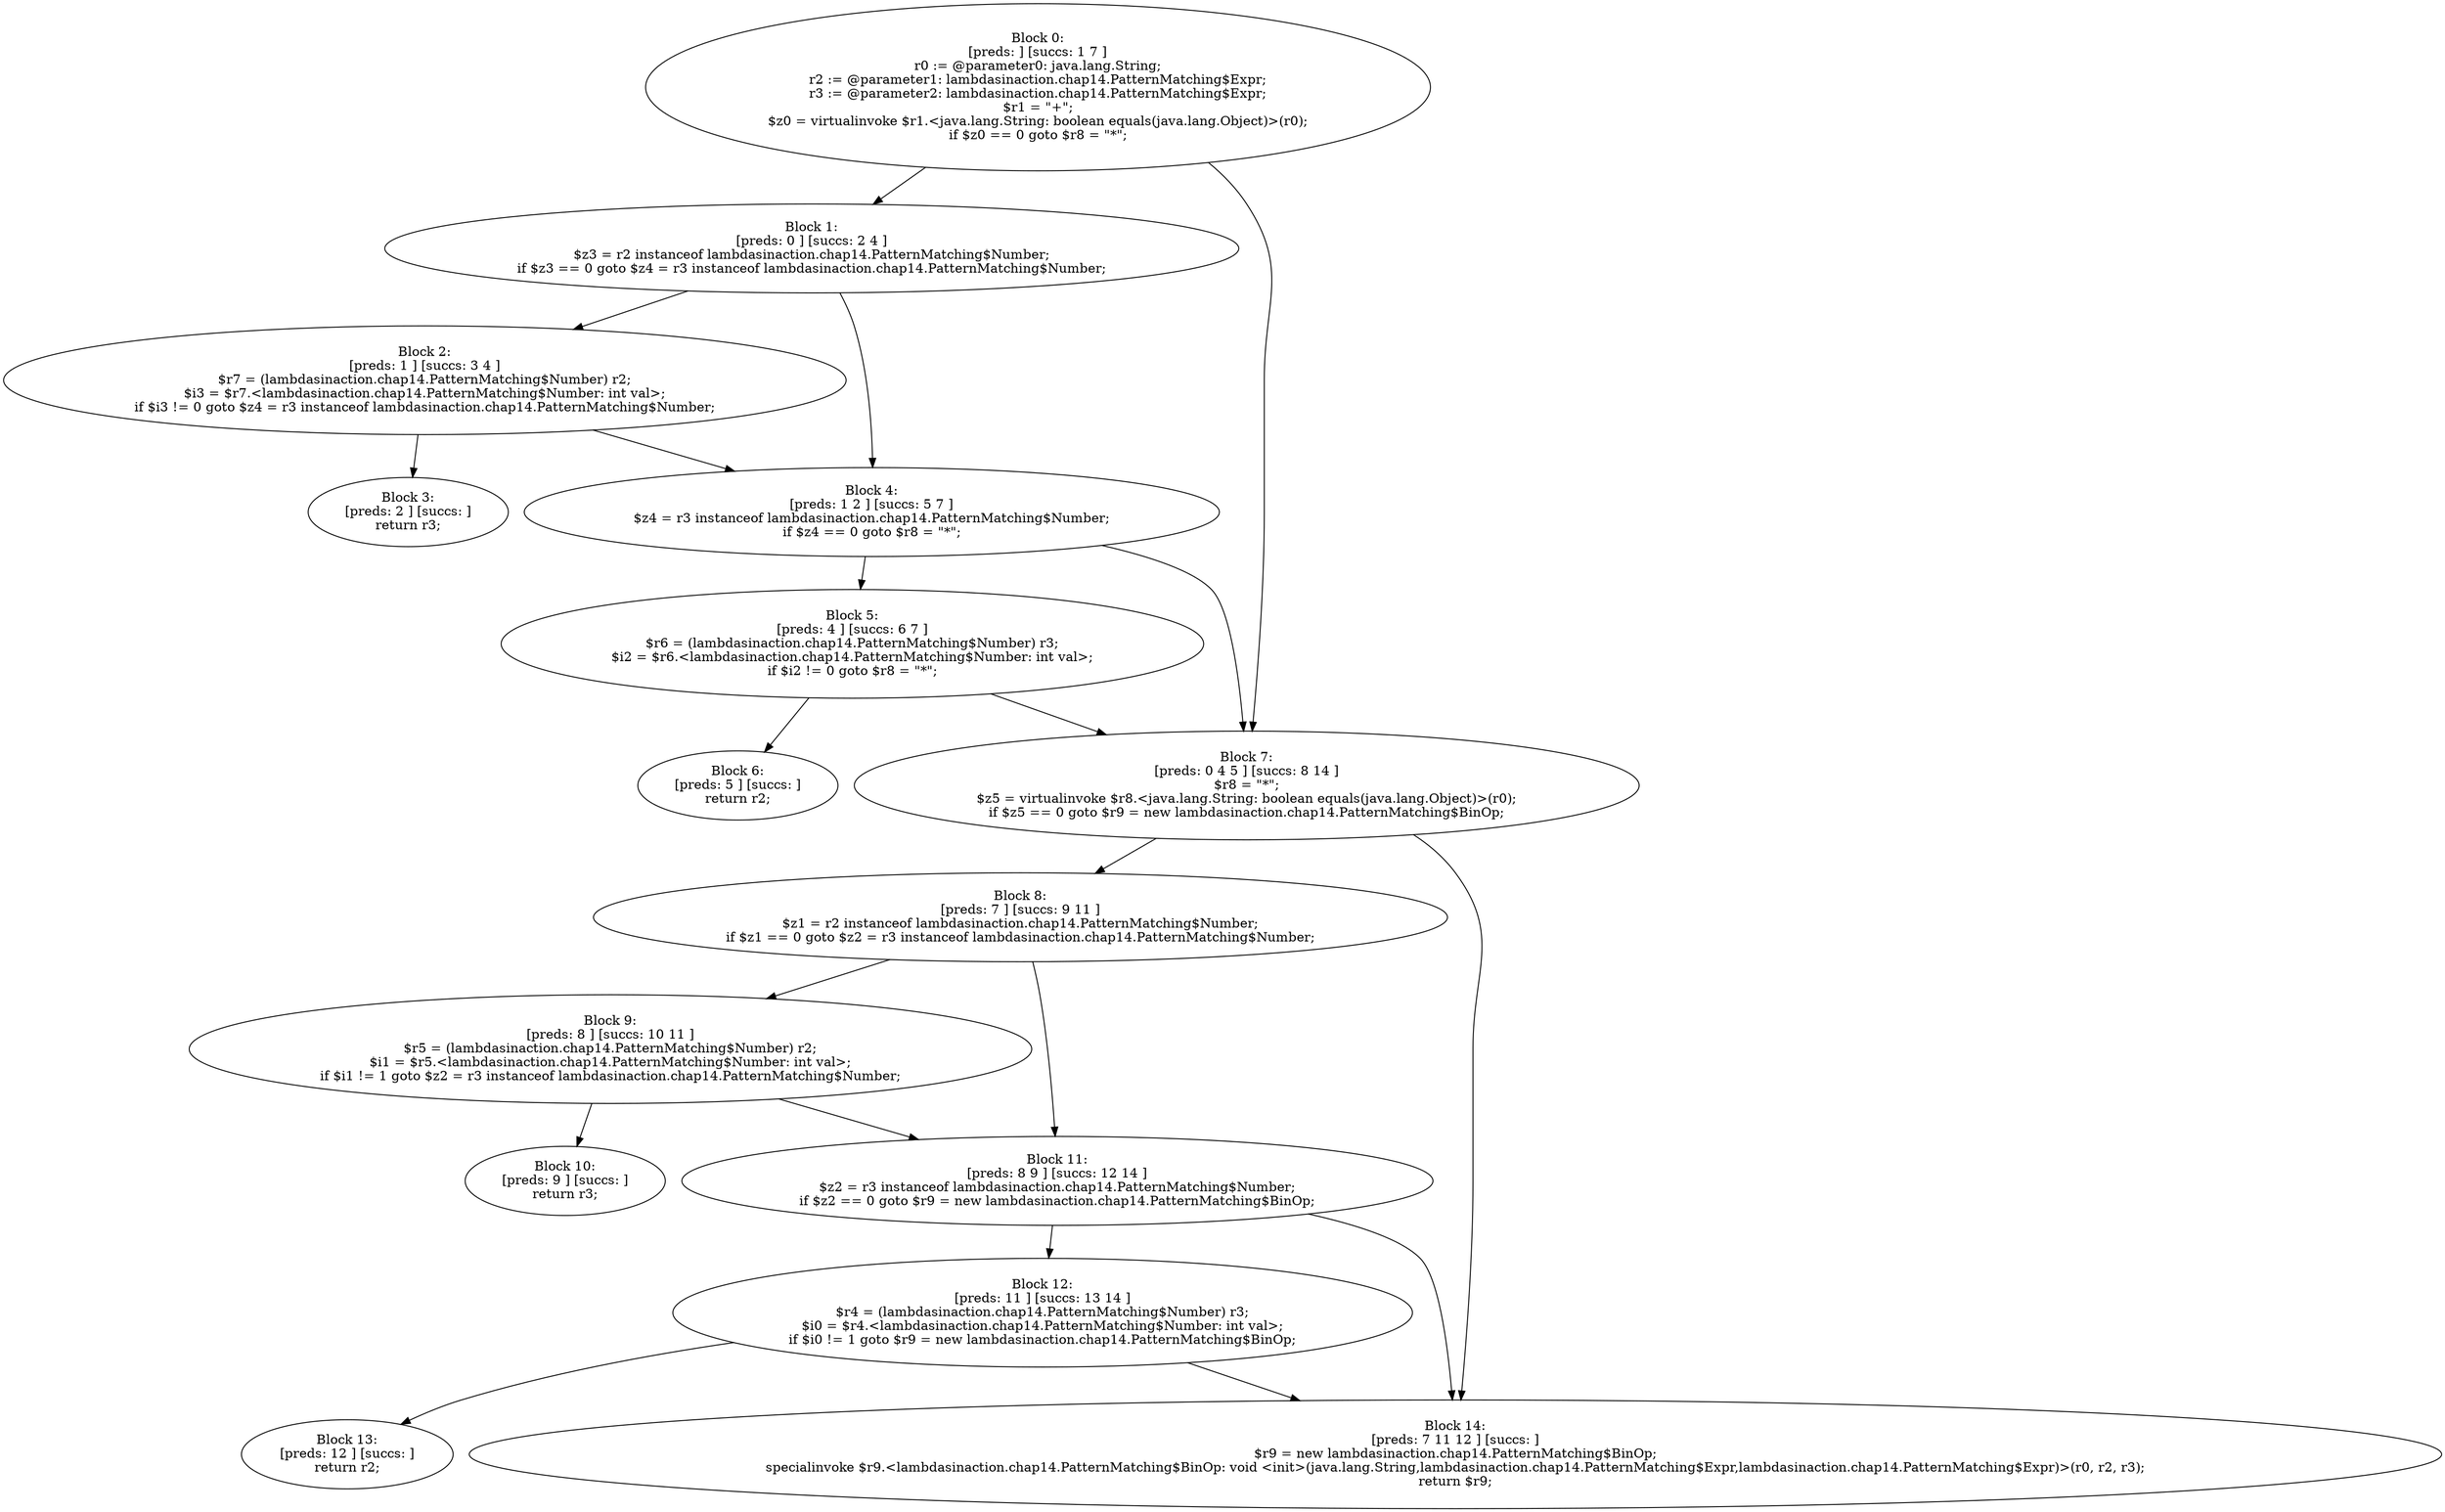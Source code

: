 digraph "unitGraph" {
    "Block 0:
[preds: ] [succs: 1 7 ]
r0 := @parameter0: java.lang.String;
r2 := @parameter1: lambdasinaction.chap14.PatternMatching$Expr;
r3 := @parameter2: lambdasinaction.chap14.PatternMatching$Expr;
$r1 = \"+\";
$z0 = virtualinvoke $r1.<java.lang.String: boolean equals(java.lang.Object)>(r0);
if $z0 == 0 goto $r8 = \"*\";
"
    "Block 1:
[preds: 0 ] [succs: 2 4 ]
$z3 = r2 instanceof lambdasinaction.chap14.PatternMatching$Number;
if $z3 == 0 goto $z4 = r3 instanceof lambdasinaction.chap14.PatternMatching$Number;
"
    "Block 2:
[preds: 1 ] [succs: 3 4 ]
$r7 = (lambdasinaction.chap14.PatternMatching$Number) r2;
$i3 = $r7.<lambdasinaction.chap14.PatternMatching$Number: int val>;
if $i3 != 0 goto $z4 = r3 instanceof lambdasinaction.chap14.PatternMatching$Number;
"
    "Block 3:
[preds: 2 ] [succs: ]
return r3;
"
    "Block 4:
[preds: 1 2 ] [succs: 5 7 ]
$z4 = r3 instanceof lambdasinaction.chap14.PatternMatching$Number;
if $z4 == 0 goto $r8 = \"*\";
"
    "Block 5:
[preds: 4 ] [succs: 6 7 ]
$r6 = (lambdasinaction.chap14.PatternMatching$Number) r3;
$i2 = $r6.<lambdasinaction.chap14.PatternMatching$Number: int val>;
if $i2 != 0 goto $r8 = \"*\";
"
    "Block 6:
[preds: 5 ] [succs: ]
return r2;
"
    "Block 7:
[preds: 0 4 5 ] [succs: 8 14 ]
$r8 = \"*\";
$z5 = virtualinvoke $r8.<java.lang.String: boolean equals(java.lang.Object)>(r0);
if $z5 == 0 goto $r9 = new lambdasinaction.chap14.PatternMatching$BinOp;
"
    "Block 8:
[preds: 7 ] [succs: 9 11 ]
$z1 = r2 instanceof lambdasinaction.chap14.PatternMatching$Number;
if $z1 == 0 goto $z2 = r3 instanceof lambdasinaction.chap14.PatternMatching$Number;
"
    "Block 9:
[preds: 8 ] [succs: 10 11 ]
$r5 = (lambdasinaction.chap14.PatternMatching$Number) r2;
$i1 = $r5.<lambdasinaction.chap14.PatternMatching$Number: int val>;
if $i1 != 1 goto $z2 = r3 instanceof lambdasinaction.chap14.PatternMatching$Number;
"
    "Block 10:
[preds: 9 ] [succs: ]
return r3;
"
    "Block 11:
[preds: 8 9 ] [succs: 12 14 ]
$z2 = r3 instanceof lambdasinaction.chap14.PatternMatching$Number;
if $z2 == 0 goto $r9 = new lambdasinaction.chap14.PatternMatching$BinOp;
"
    "Block 12:
[preds: 11 ] [succs: 13 14 ]
$r4 = (lambdasinaction.chap14.PatternMatching$Number) r3;
$i0 = $r4.<lambdasinaction.chap14.PatternMatching$Number: int val>;
if $i0 != 1 goto $r9 = new lambdasinaction.chap14.PatternMatching$BinOp;
"
    "Block 13:
[preds: 12 ] [succs: ]
return r2;
"
    "Block 14:
[preds: 7 11 12 ] [succs: ]
$r9 = new lambdasinaction.chap14.PatternMatching$BinOp;
specialinvoke $r9.<lambdasinaction.chap14.PatternMatching$BinOp: void <init>(java.lang.String,lambdasinaction.chap14.PatternMatching$Expr,lambdasinaction.chap14.PatternMatching$Expr)>(r0, r2, r3);
return $r9;
"
    "Block 0:
[preds: ] [succs: 1 7 ]
r0 := @parameter0: java.lang.String;
r2 := @parameter1: lambdasinaction.chap14.PatternMatching$Expr;
r3 := @parameter2: lambdasinaction.chap14.PatternMatching$Expr;
$r1 = \"+\";
$z0 = virtualinvoke $r1.<java.lang.String: boolean equals(java.lang.Object)>(r0);
if $z0 == 0 goto $r8 = \"*\";
"->"Block 1:
[preds: 0 ] [succs: 2 4 ]
$z3 = r2 instanceof lambdasinaction.chap14.PatternMatching$Number;
if $z3 == 0 goto $z4 = r3 instanceof lambdasinaction.chap14.PatternMatching$Number;
";
    "Block 0:
[preds: ] [succs: 1 7 ]
r0 := @parameter0: java.lang.String;
r2 := @parameter1: lambdasinaction.chap14.PatternMatching$Expr;
r3 := @parameter2: lambdasinaction.chap14.PatternMatching$Expr;
$r1 = \"+\";
$z0 = virtualinvoke $r1.<java.lang.String: boolean equals(java.lang.Object)>(r0);
if $z0 == 0 goto $r8 = \"*\";
"->"Block 7:
[preds: 0 4 5 ] [succs: 8 14 ]
$r8 = \"*\";
$z5 = virtualinvoke $r8.<java.lang.String: boolean equals(java.lang.Object)>(r0);
if $z5 == 0 goto $r9 = new lambdasinaction.chap14.PatternMatching$BinOp;
";
    "Block 1:
[preds: 0 ] [succs: 2 4 ]
$z3 = r2 instanceof lambdasinaction.chap14.PatternMatching$Number;
if $z3 == 0 goto $z4 = r3 instanceof lambdasinaction.chap14.PatternMatching$Number;
"->"Block 2:
[preds: 1 ] [succs: 3 4 ]
$r7 = (lambdasinaction.chap14.PatternMatching$Number) r2;
$i3 = $r7.<lambdasinaction.chap14.PatternMatching$Number: int val>;
if $i3 != 0 goto $z4 = r3 instanceof lambdasinaction.chap14.PatternMatching$Number;
";
    "Block 1:
[preds: 0 ] [succs: 2 4 ]
$z3 = r2 instanceof lambdasinaction.chap14.PatternMatching$Number;
if $z3 == 0 goto $z4 = r3 instanceof lambdasinaction.chap14.PatternMatching$Number;
"->"Block 4:
[preds: 1 2 ] [succs: 5 7 ]
$z4 = r3 instanceof lambdasinaction.chap14.PatternMatching$Number;
if $z4 == 0 goto $r8 = \"*\";
";
    "Block 2:
[preds: 1 ] [succs: 3 4 ]
$r7 = (lambdasinaction.chap14.PatternMatching$Number) r2;
$i3 = $r7.<lambdasinaction.chap14.PatternMatching$Number: int val>;
if $i3 != 0 goto $z4 = r3 instanceof lambdasinaction.chap14.PatternMatching$Number;
"->"Block 3:
[preds: 2 ] [succs: ]
return r3;
";
    "Block 2:
[preds: 1 ] [succs: 3 4 ]
$r7 = (lambdasinaction.chap14.PatternMatching$Number) r2;
$i3 = $r7.<lambdasinaction.chap14.PatternMatching$Number: int val>;
if $i3 != 0 goto $z4 = r3 instanceof lambdasinaction.chap14.PatternMatching$Number;
"->"Block 4:
[preds: 1 2 ] [succs: 5 7 ]
$z4 = r3 instanceof lambdasinaction.chap14.PatternMatching$Number;
if $z4 == 0 goto $r8 = \"*\";
";
    "Block 4:
[preds: 1 2 ] [succs: 5 7 ]
$z4 = r3 instanceof lambdasinaction.chap14.PatternMatching$Number;
if $z4 == 0 goto $r8 = \"*\";
"->"Block 5:
[preds: 4 ] [succs: 6 7 ]
$r6 = (lambdasinaction.chap14.PatternMatching$Number) r3;
$i2 = $r6.<lambdasinaction.chap14.PatternMatching$Number: int val>;
if $i2 != 0 goto $r8 = \"*\";
";
    "Block 4:
[preds: 1 2 ] [succs: 5 7 ]
$z4 = r3 instanceof lambdasinaction.chap14.PatternMatching$Number;
if $z4 == 0 goto $r8 = \"*\";
"->"Block 7:
[preds: 0 4 5 ] [succs: 8 14 ]
$r8 = \"*\";
$z5 = virtualinvoke $r8.<java.lang.String: boolean equals(java.lang.Object)>(r0);
if $z5 == 0 goto $r9 = new lambdasinaction.chap14.PatternMatching$BinOp;
";
    "Block 5:
[preds: 4 ] [succs: 6 7 ]
$r6 = (lambdasinaction.chap14.PatternMatching$Number) r3;
$i2 = $r6.<lambdasinaction.chap14.PatternMatching$Number: int val>;
if $i2 != 0 goto $r8 = \"*\";
"->"Block 6:
[preds: 5 ] [succs: ]
return r2;
";
    "Block 5:
[preds: 4 ] [succs: 6 7 ]
$r6 = (lambdasinaction.chap14.PatternMatching$Number) r3;
$i2 = $r6.<lambdasinaction.chap14.PatternMatching$Number: int val>;
if $i2 != 0 goto $r8 = \"*\";
"->"Block 7:
[preds: 0 4 5 ] [succs: 8 14 ]
$r8 = \"*\";
$z5 = virtualinvoke $r8.<java.lang.String: boolean equals(java.lang.Object)>(r0);
if $z5 == 0 goto $r9 = new lambdasinaction.chap14.PatternMatching$BinOp;
";
    "Block 7:
[preds: 0 4 5 ] [succs: 8 14 ]
$r8 = \"*\";
$z5 = virtualinvoke $r8.<java.lang.String: boolean equals(java.lang.Object)>(r0);
if $z5 == 0 goto $r9 = new lambdasinaction.chap14.PatternMatching$BinOp;
"->"Block 8:
[preds: 7 ] [succs: 9 11 ]
$z1 = r2 instanceof lambdasinaction.chap14.PatternMatching$Number;
if $z1 == 0 goto $z2 = r3 instanceof lambdasinaction.chap14.PatternMatching$Number;
";
    "Block 7:
[preds: 0 4 5 ] [succs: 8 14 ]
$r8 = \"*\";
$z5 = virtualinvoke $r8.<java.lang.String: boolean equals(java.lang.Object)>(r0);
if $z5 == 0 goto $r9 = new lambdasinaction.chap14.PatternMatching$BinOp;
"->"Block 14:
[preds: 7 11 12 ] [succs: ]
$r9 = new lambdasinaction.chap14.PatternMatching$BinOp;
specialinvoke $r9.<lambdasinaction.chap14.PatternMatching$BinOp: void <init>(java.lang.String,lambdasinaction.chap14.PatternMatching$Expr,lambdasinaction.chap14.PatternMatching$Expr)>(r0, r2, r3);
return $r9;
";
    "Block 8:
[preds: 7 ] [succs: 9 11 ]
$z1 = r2 instanceof lambdasinaction.chap14.PatternMatching$Number;
if $z1 == 0 goto $z2 = r3 instanceof lambdasinaction.chap14.PatternMatching$Number;
"->"Block 9:
[preds: 8 ] [succs: 10 11 ]
$r5 = (lambdasinaction.chap14.PatternMatching$Number) r2;
$i1 = $r5.<lambdasinaction.chap14.PatternMatching$Number: int val>;
if $i1 != 1 goto $z2 = r3 instanceof lambdasinaction.chap14.PatternMatching$Number;
";
    "Block 8:
[preds: 7 ] [succs: 9 11 ]
$z1 = r2 instanceof lambdasinaction.chap14.PatternMatching$Number;
if $z1 == 0 goto $z2 = r3 instanceof lambdasinaction.chap14.PatternMatching$Number;
"->"Block 11:
[preds: 8 9 ] [succs: 12 14 ]
$z2 = r3 instanceof lambdasinaction.chap14.PatternMatching$Number;
if $z2 == 0 goto $r9 = new lambdasinaction.chap14.PatternMatching$BinOp;
";
    "Block 9:
[preds: 8 ] [succs: 10 11 ]
$r5 = (lambdasinaction.chap14.PatternMatching$Number) r2;
$i1 = $r5.<lambdasinaction.chap14.PatternMatching$Number: int val>;
if $i1 != 1 goto $z2 = r3 instanceof lambdasinaction.chap14.PatternMatching$Number;
"->"Block 10:
[preds: 9 ] [succs: ]
return r3;
";
    "Block 9:
[preds: 8 ] [succs: 10 11 ]
$r5 = (lambdasinaction.chap14.PatternMatching$Number) r2;
$i1 = $r5.<lambdasinaction.chap14.PatternMatching$Number: int val>;
if $i1 != 1 goto $z2 = r3 instanceof lambdasinaction.chap14.PatternMatching$Number;
"->"Block 11:
[preds: 8 9 ] [succs: 12 14 ]
$z2 = r3 instanceof lambdasinaction.chap14.PatternMatching$Number;
if $z2 == 0 goto $r9 = new lambdasinaction.chap14.PatternMatching$BinOp;
";
    "Block 11:
[preds: 8 9 ] [succs: 12 14 ]
$z2 = r3 instanceof lambdasinaction.chap14.PatternMatching$Number;
if $z2 == 0 goto $r9 = new lambdasinaction.chap14.PatternMatching$BinOp;
"->"Block 12:
[preds: 11 ] [succs: 13 14 ]
$r4 = (lambdasinaction.chap14.PatternMatching$Number) r3;
$i0 = $r4.<lambdasinaction.chap14.PatternMatching$Number: int val>;
if $i0 != 1 goto $r9 = new lambdasinaction.chap14.PatternMatching$BinOp;
";
    "Block 11:
[preds: 8 9 ] [succs: 12 14 ]
$z2 = r3 instanceof lambdasinaction.chap14.PatternMatching$Number;
if $z2 == 0 goto $r9 = new lambdasinaction.chap14.PatternMatching$BinOp;
"->"Block 14:
[preds: 7 11 12 ] [succs: ]
$r9 = new lambdasinaction.chap14.PatternMatching$BinOp;
specialinvoke $r9.<lambdasinaction.chap14.PatternMatching$BinOp: void <init>(java.lang.String,lambdasinaction.chap14.PatternMatching$Expr,lambdasinaction.chap14.PatternMatching$Expr)>(r0, r2, r3);
return $r9;
";
    "Block 12:
[preds: 11 ] [succs: 13 14 ]
$r4 = (lambdasinaction.chap14.PatternMatching$Number) r3;
$i0 = $r4.<lambdasinaction.chap14.PatternMatching$Number: int val>;
if $i0 != 1 goto $r9 = new lambdasinaction.chap14.PatternMatching$BinOp;
"->"Block 13:
[preds: 12 ] [succs: ]
return r2;
";
    "Block 12:
[preds: 11 ] [succs: 13 14 ]
$r4 = (lambdasinaction.chap14.PatternMatching$Number) r3;
$i0 = $r4.<lambdasinaction.chap14.PatternMatching$Number: int val>;
if $i0 != 1 goto $r9 = new lambdasinaction.chap14.PatternMatching$BinOp;
"->"Block 14:
[preds: 7 11 12 ] [succs: ]
$r9 = new lambdasinaction.chap14.PatternMatching$BinOp;
specialinvoke $r9.<lambdasinaction.chap14.PatternMatching$BinOp: void <init>(java.lang.String,lambdasinaction.chap14.PatternMatching$Expr,lambdasinaction.chap14.PatternMatching$Expr)>(r0, r2, r3);
return $r9;
";
}
